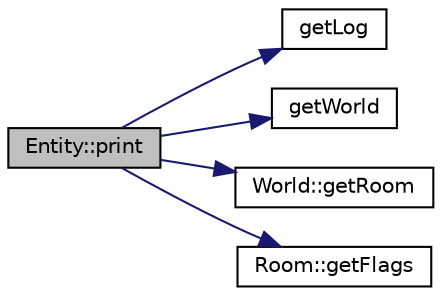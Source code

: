 digraph "Entity::print"
{
 // INTERACTIVE_SVG=YES
  edge [fontname="Helvetica",fontsize="10",labelfontname="Helvetica",labelfontsize="10"];
  node [fontname="Helvetica",fontsize="10",shape=record];
  rankdir="LR";
  Node1 [label="Entity::print",height=0.2,width=0.4,color="black", fillcolor="grey75", style="filled" fontcolor="black"];
  Node1 -> Node2 [color="midnightblue",fontsize="10",style="solid",fontname="Helvetica"];
  Node2 [label="getLog",height=0.2,width=0.4,color="black", fillcolor="white", style="filled",URL="$_log_8h.html#aa2f604b13755d77658307017af86624a"];
  Node1 -> Node3 [color="midnightblue",fontsize="10",style="solid",fontname="Helvetica"];
  Node3 [label="getWorld",height=0.2,width=0.4,color="black", fillcolor="white", style="filled",URL="$_world_8h.html#abea1a794341f4259c16d914064e97528"];
  Node1 -> Node4 [color="midnightblue",fontsize="10",style="solid",fontname="Helvetica"];
  Node4 [label="World::getRoom",height=0.2,width=0.4,color="black", fillcolor="white", style="filled",URL="$class_world.html#a38da421cfbc390bd2d5bdb82cfaf8b02"];
  Node1 -> Node5 [color="midnightblue",fontsize="10",style="solid",fontname="Helvetica"];
  Node5 [label="Room::getFlags",height=0.2,width=0.4,color="black", fillcolor="white", style="filled",URL="$class_room.html#a06602afa5360fc4449553be36b12759e"];
}
